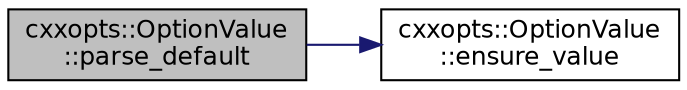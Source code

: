 digraph "cxxopts::OptionValue::parse_default"
{
 // INTERACTIVE_SVG=YES
 // LATEX_PDF_SIZE
  edge [fontname="Helvetica",fontsize="12",labelfontname="Helvetica",labelfontsize="12"];
  node [fontname="Helvetica",fontsize="12",shape=record];
  rankdir="LR";
  Node1 [label="cxxopts::OptionValue\l::parse_default",height=0.2,width=0.4,color="black", fillcolor="grey75", style="filled", fontcolor="black",tooltip=" "];
  Node1 -> Node2 [color="midnightblue",fontsize="12",style="solid",fontname="Helvetica"];
  Node2 [label="cxxopts::OptionValue\l::ensure_value",height=0.2,width=0.4,color="black", fillcolor="white", style="filled",URL="$a01026.html#a5e62e7e64679e627ba8946c36a559f2a",tooltip=" "];
}
